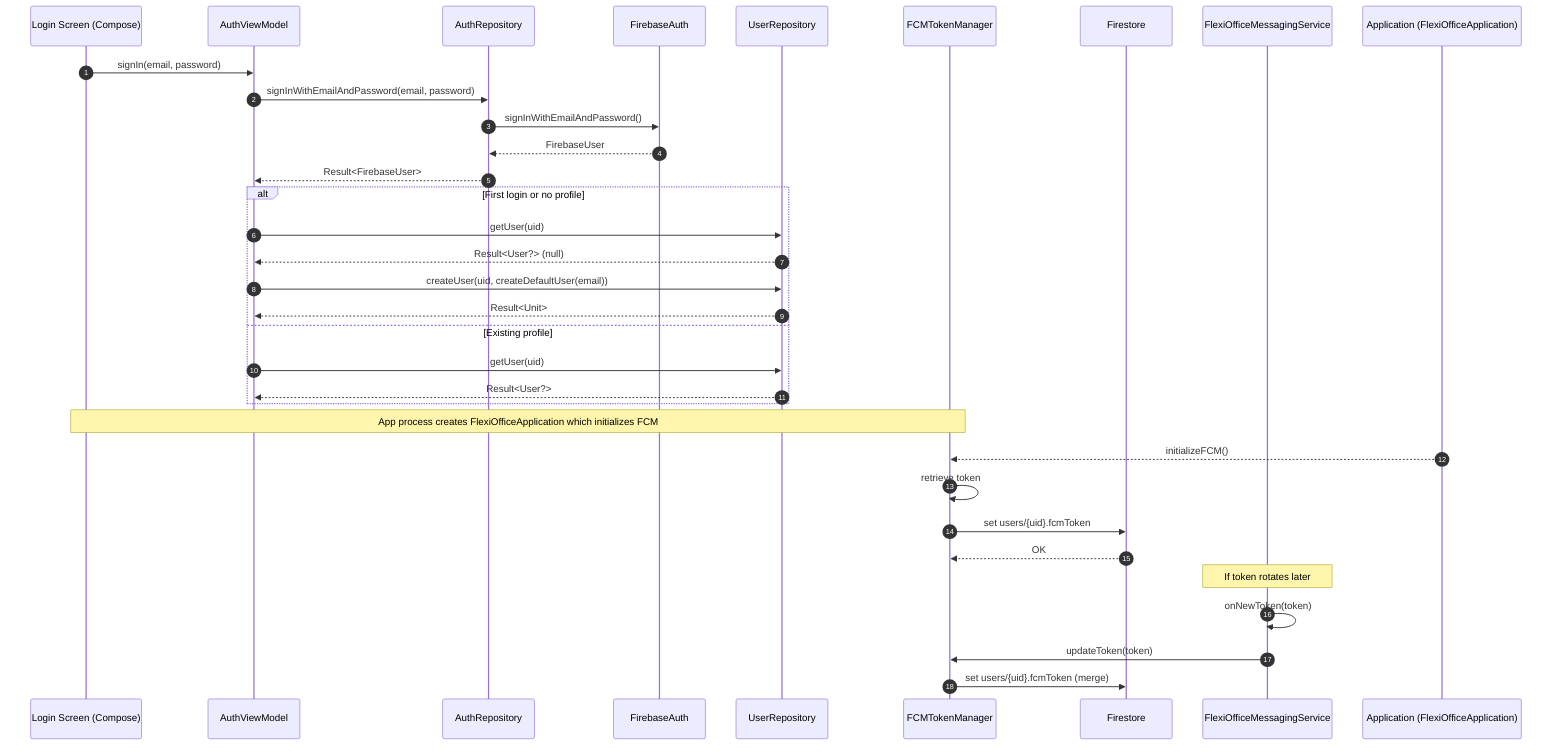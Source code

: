 %% Sequence: User Login & Token Registration
sequenceDiagram
  autonumber
  participant UI as Login Screen (Compose)
  participant VM as AuthViewModel
  participant Auth as AuthRepository
  participant FA as FirebaseAuth
  participant User as UserRepository
  participant FCM as FCMTokenManager
  participant FS as Firestore
  participant Svc as FlexiOfficeMessagingService
  participant App as Application (FlexiOfficeApplication)

  UI->>VM: signIn(email, password)
  VM->>Auth: signInWithEmailAndPassword(email, password)
  Auth->>FA: signInWithEmailAndPassword()
  FA-->>Auth: FirebaseUser
  Auth-->>VM: Result<FirebaseUser>
  alt First login or no profile
    VM->>User: getUser(uid)
    User-->>VM: Result<User?> (null)
    VM->>User: createUser(uid, createDefaultUser(email))
    User-->>VM: Result<Unit>
  else Existing profile
    VM->>User: getUser(uid)
    User-->>VM: Result<User?>
  end

  Note over UI,FCM: App process creates FlexiOfficeApplication which initializes FCM
  App-->>FCM: initializeFCM()
  FCM->>FCM: retrieve token
  FCM->>FS: set users/{uid}.fcmToken
  FS-->>FCM: OK

  Note over Svc: If token rotates later
  Svc->>Svc: onNewToken(token)
  Svc->>FCM: updateToken(token)
  FCM->>FS: set users/{uid}.fcmToken (merge)